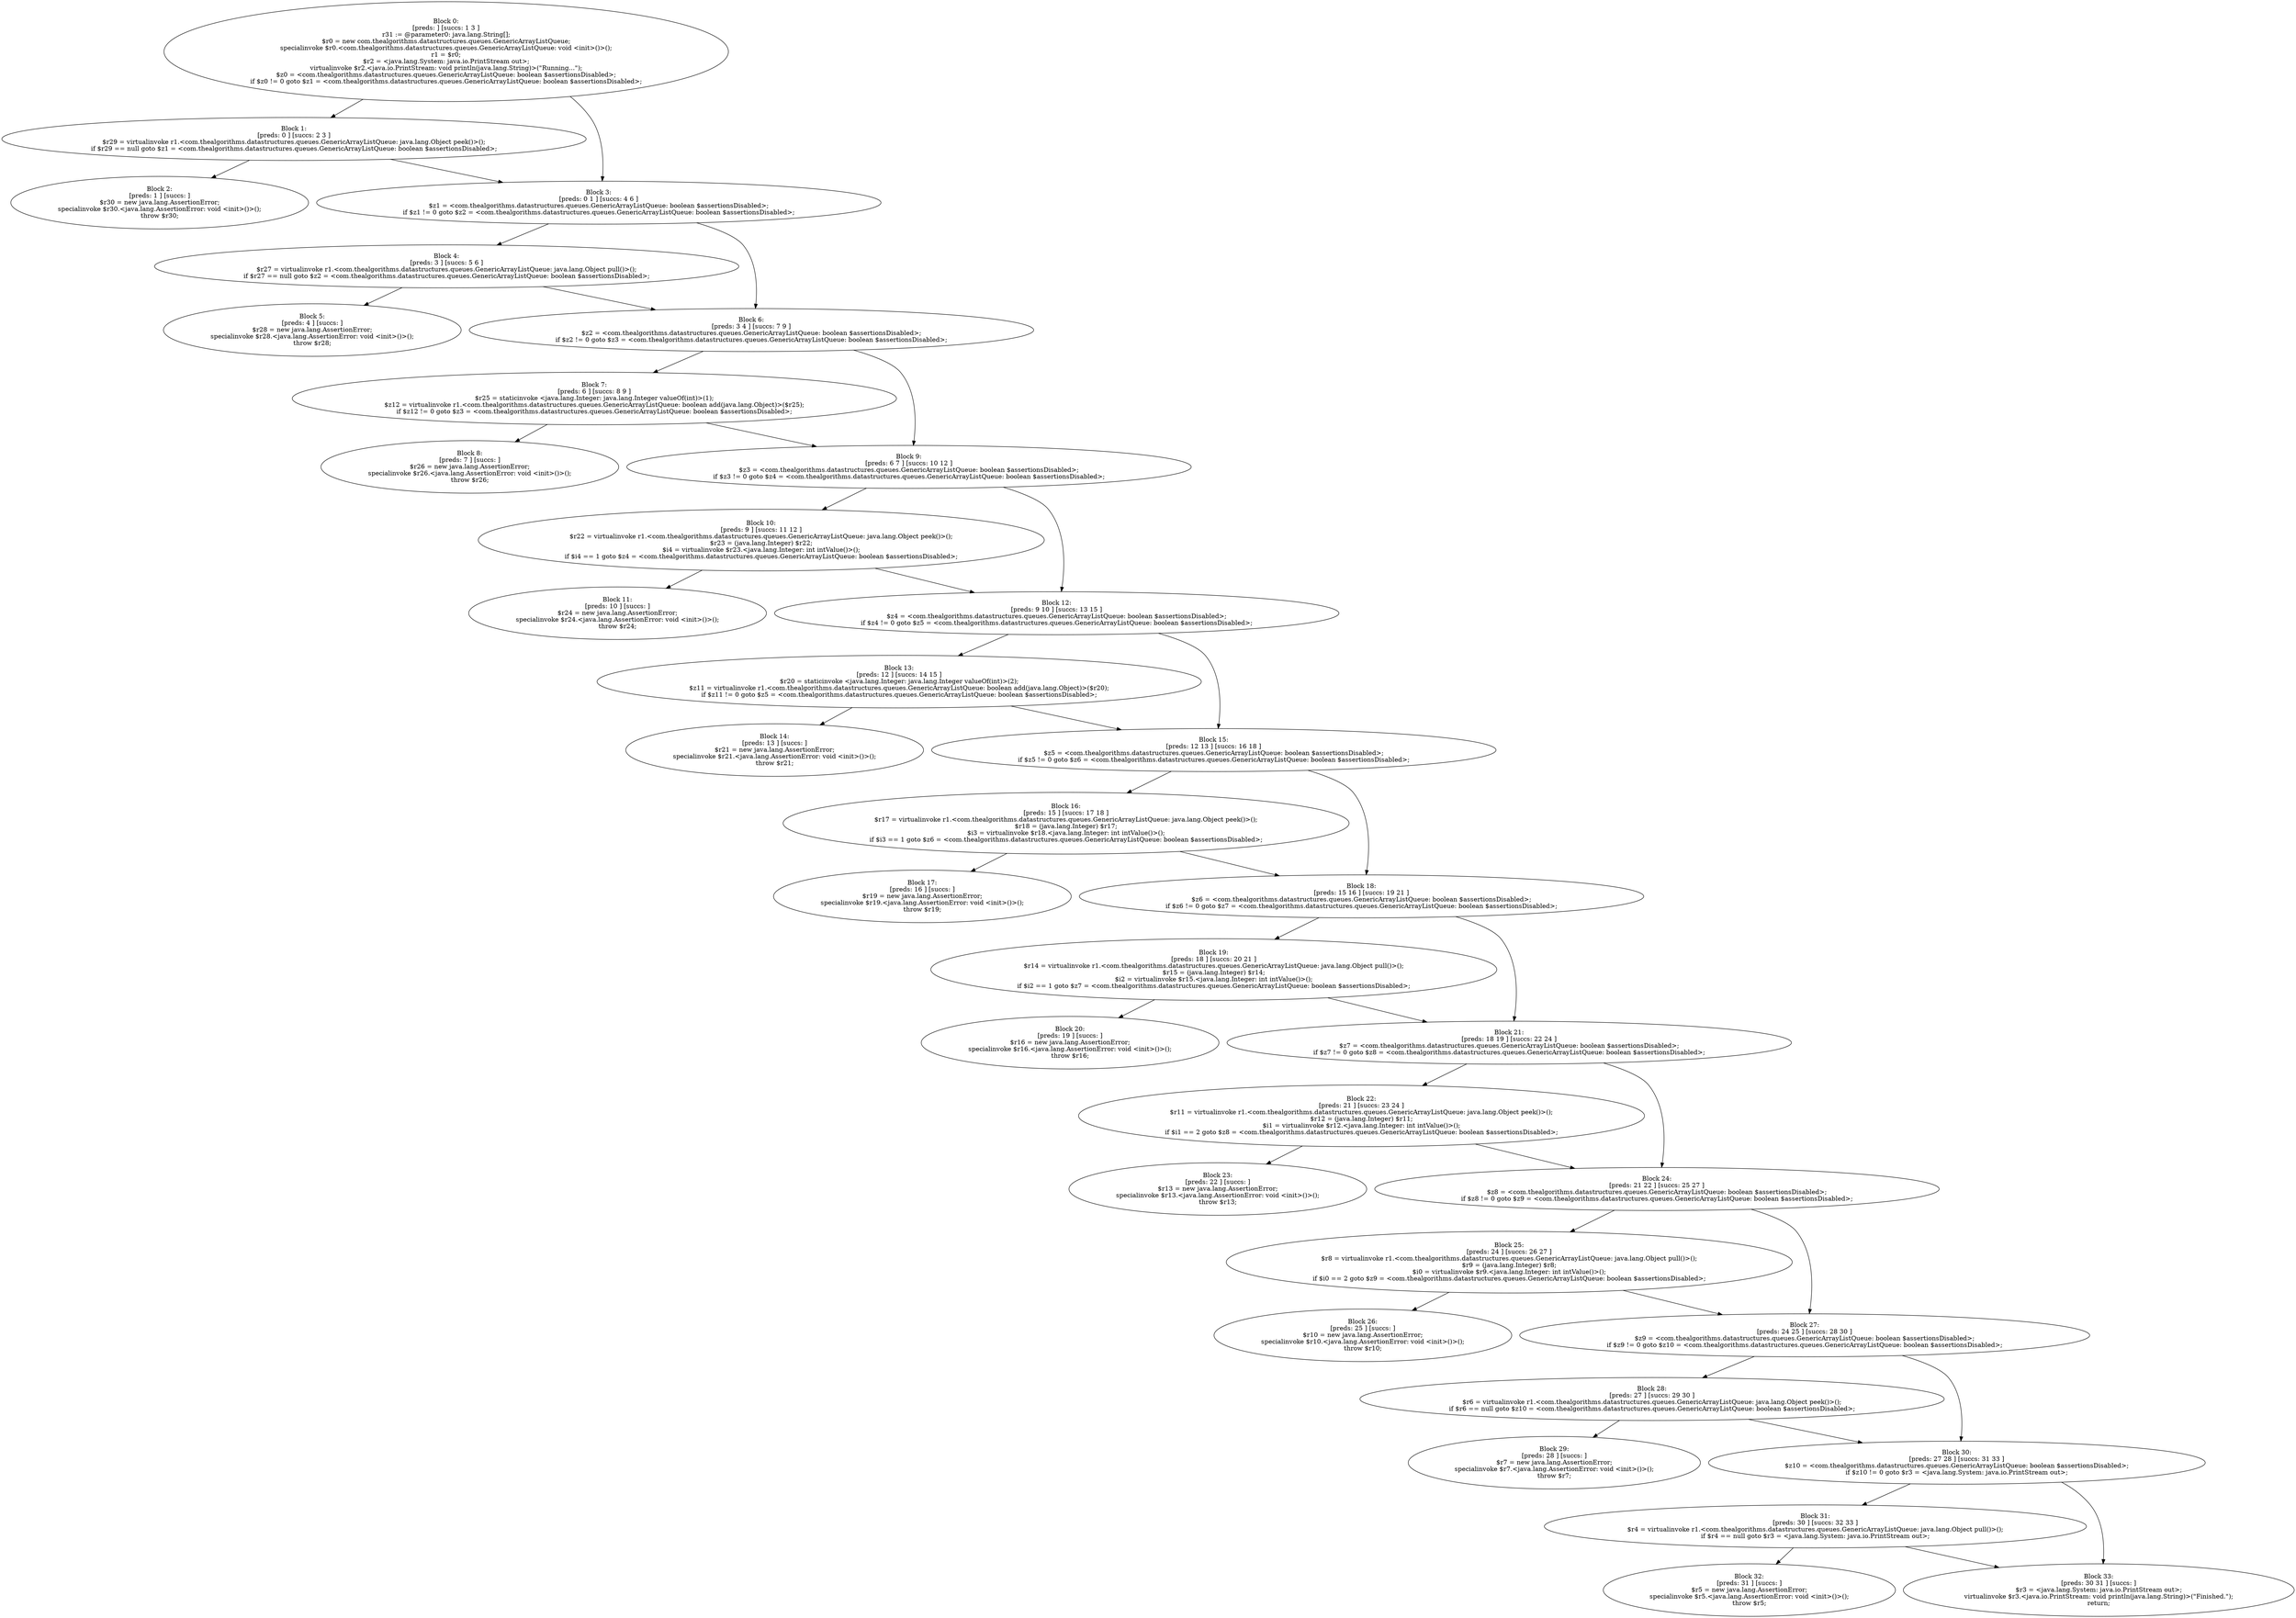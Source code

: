 digraph "unitGraph" {
    "Block 0:
[preds: ] [succs: 1 3 ]
r31 := @parameter0: java.lang.String[];
$r0 = new com.thealgorithms.datastructures.queues.GenericArrayListQueue;
specialinvoke $r0.<com.thealgorithms.datastructures.queues.GenericArrayListQueue: void <init>()>();
r1 = $r0;
$r2 = <java.lang.System: java.io.PrintStream out>;
virtualinvoke $r2.<java.io.PrintStream: void println(java.lang.String)>(\"Running...\");
$z0 = <com.thealgorithms.datastructures.queues.GenericArrayListQueue: boolean $assertionsDisabled>;
if $z0 != 0 goto $z1 = <com.thealgorithms.datastructures.queues.GenericArrayListQueue: boolean $assertionsDisabled>;
"
    "Block 1:
[preds: 0 ] [succs: 2 3 ]
$r29 = virtualinvoke r1.<com.thealgorithms.datastructures.queues.GenericArrayListQueue: java.lang.Object peek()>();
if $r29 == null goto $z1 = <com.thealgorithms.datastructures.queues.GenericArrayListQueue: boolean $assertionsDisabled>;
"
    "Block 2:
[preds: 1 ] [succs: ]
$r30 = new java.lang.AssertionError;
specialinvoke $r30.<java.lang.AssertionError: void <init>()>();
throw $r30;
"
    "Block 3:
[preds: 0 1 ] [succs: 4 6 ]
$z1 = <com.thealgorithms.datastructures.queues.GenericArrayListQueue: boolean $assertionsDisabled>;
if $z1 != 0 goto $z2 = <com.thealgorithms.datastructures.queues.GenericArrayListQueue: boolean $assertionsDisabled>;
"
    "Block 4:
[preds: 3 ] [succs: 5 6 ]
$r27 = virtualinvoke r1.<com.thealgorithms.datastructures.queues.GenericArrayListQueue: java.lang.Object pull()>();
if $r27 == null goto $z2 = <com.thealgorithms.datastructures.queues.GenericArrayListQueue: boolean $assertionsDisabled>;
"
    "Block 5:
[preds: 4 ] [succs: ]
$r28 = new java.lang.AssertionError;
specialinvoke $r28.<java.lang.AssertionError: void <init>()>();
throw $r28;
"
    "Block 6:
[preds: 3 4 ] [succs: 7 9 ]
$z2 = <com.thealgorithms.datastructures.queues.GenericArrayListQueue: boolean $assertionsDisabled>;
if $z2 != 0 goto $z3 = <com.thealgorithms.datastructures.queues.GenericArrayListQueue: boolean $assertionsDisabled>;
"
    "Block 7:
[preds: 6 ] [succs: 8 9 ]
$r25 = staticinvoke <java.lang.Integer: java.lang.Integer valueOf(int)>(1);
$z12 = virtualinvoke r1.<com.thealgorithms.datastructures.queues.GenericArrayListQueue: boolean add(java.lang.Object)>($r25);
if $z12 != 0 goto $z3 = <com.thealgorithms.datastructures.queues.GenericArrayListQueue: boolean $assertionsDisabled>;
"
    "Block 8:
[preds: 7 ] [succs: ]
$r26 = new java.lang.AssertionError;
specialinvoke $r26.<java.lang.AssertionError: void <init>()>();
throw $r26;
"
    "Block 9:
[preds: 6 7 ] [succs: 10 12 ]
$z3 = <com.thealgorithms.datastructures.queues.GenericArrayListQueue: boolean $assertionsDisabled>;
if $z3 != 0 goto $z4 = <com.thealgorithms.datastructures.queues.GenericArrayListQueue: boolean $assertionsDisabled>;
"
    "Block 10:
[preds: 9 ] [succs: 11 12 ]
$r22 = virtualinvoke r1.<com.thealgorithms.datastructures.queues.GenericArrayListQueue: java.lang.Object peek()>();
$r23 = (java.lang.Integer) $r22;
$i4 = virtualinvoke $r23.<java.lang.Integer: int intValue()>();
if $i4 == 1 goto $z4 = <com.thealgorithms.datastructures.queues.GenericArrayListQueue: boolean $assertionsDisabled>;
"
    "Block 11:
[preds: 10 ] [succs: ]
$r24 = new java.lang.AssertionError;
specialinvoke $r24.<java.lang.AssertionError: void <init>()>();
throw $r24;
"
    "Block 12:
[preds: 9 10 ] [succs: 13 15 ]
$z4 = <com.thealgorithms.datastructures.queues.GenericArrayListQueue: boolean $assertionsDisabled>;
if $z4 != 0 goto $z5 = <com.thealgorithms.datastructures.queues.GenericArrayListQueue: boolean $assertionsDisabled>;
"
    "Block 13:
[preds: 12 ] [succs: 14 15 ]
$r20 = staticinvoke <java.lang.Integer: java.lang.Integer valueOf(int)>(2);
$z11 = virtualinvoke r1.<com.thealgorithms.datastructures.queues.GenericArrayListQueue: boolean add(java.lang.Object)>($r20);
if $z11 != 0 goto $z5 = <com.thealgorithms.datastructures.queues.GenericArrayListQueue: boolean $assertionsDisabled>;
"
    "Block 14:
[preds: 13 ] [succs: ]
$r21 = new java.lang.AssertionError;
specialinvoke $r21.<java.lang.AssertionError: void <init>()>();
throw $r21;
"
    "Block 15:
[preds: 12 13 ] [succs: 16 18 ]
$z5 = <com.thealgorithms.datastructures.queues.GenericArrayListQueue: boolean $assertionsDisabled>;
if $z5 != 0 goto $z6 = <com.thealgorithms.datastructures.queues.GenericArrayListQueue: boolean $assertionsDisabled>;
"
    "Block 16:
[preds: 15 ] [succs: 17 18 ]
$r17 = virtualinvoke r1.<com.thealgorithms.datastructures.queues.GenericArrayListQueue: java.lang.Object peek()>();
$r18 = (java.lang.Integer) $r17;
$i3 = virtualinvoke $r18.<java.lang.Integer: int intValue()>();
if $i3 == 1 goto $z6 = <com.thealgorithms.datastructures.queues.GenericArrayListQueue: boolean $assertionsDisabled>;
"
    "Block 17:
[preds: 16 ] [succs: ]
$r19 = new java.lang.AssertionError;
specialinvoke $r19.<java.lang.AssertionError: void <init>()>();
throw $r19;
"
    "Block 18:
[preds: 15 16 ] [succs: 19 21 ]
$z6 = <com.thealgorithms.datastructures.queues.GenericArrayListQueue: boolean $assertionsDisabled>;
if $z6 != 0 goto $z7 = <com.thealgorithms.datastructures.queues.GenericArrayListQueue: boolean $assertionsDisabled>;
"
    "Block 19:
[preds: 18 ] [succs: 20 21 ]
$r14 = virtualinvoke r1.<com.thealgorithms.datastructures.queues.GenericArrayListQueue: java.lang.Object pull()>();
$r15 = (java.lang.Integer) $r14;
$i2 = virtualinvoke $r15.<java.lang.Integer: int intValue()>();
if $i2 == 1 goto $z7 = <com.thealgorithms.datastructures.queues.GenericArrayListQueue: boolean $assertionsDisabled>;
"
    "Block 20:
[preds: 19 ] [succs: ]
$r16 = new java.lang.AssertionError;
specialinvoke $r16.<java.lang.AssertionError: void <init>()>();
throw $r16;
"
    "Block 21:
[preds: 18 19 ] [succs: 22 24 ]
$z7 = <com.thealgorithms.datastructures.queues.GenericArrayListQueue: boolean $assertionsDisabled>;
if $z7 != 0 goto $z8 = <com.thealgorithms.datastructures.queues.GenericArrayListQueue: boolean $assertionsDisabled>;
"
    "Block 22:
[preds: 21 ] [succs: 23 24 ]
$r11 = virtualinvoke r1.<com.thealgorithms.datastructures.queues.GenericArrayListQueue: java.lang.Object peek()>();
$r12 = (java.lang.Integer) $r11;
$i1 = virtualinvoke $r12.<java.lang.Integer: int intValue()>();
if $i1 == 2 goto $z8 = <com.thealgorithms.datastructures.queues.GenericArrayListQueue: boolean $assertionsDisabled>;
"
    "Block 23:
[preds: 22 ] [succs: ]
$r13 = new java.lang.AssertionError;
specialinvoke $r13.<java.lang.AssertionError: void <init>()>();
throw $r13;
"
    "Block 24:
[preds: 21 22 ] [succs: 25 27 ]
$z8 = <com.thealgorithms.datastructures.queues.GenericArrayListQueue: boolean $assertionsDisabled>;
if $z8 != 0 goto $z9 = <com.thealgorithms.datastructures.queues.GenericArrayListQueue: boolean $assertionsDisabled>;
"
    "Block 25:
[preds: 24 ] [succs: 26 27 ]
$r8 = virtualinvoke r1.<com.thealgorithms.datastructures.queues.GenericArrayListQueue: java.lang.Object pull()>();
$r9 = (java.lang.Integer) $r8;
$i0 = virtualinvoke $r9.<java.lang.Integer: int intValue()>();
if $i0 == 2 goto $z9 = <com.thealgorithms.datastructures.queues.GenericArrayListQueue: boolean $assertionsDisabled>;
"
    "Block 26:
[preds: 25 ] [succs: ]
$r10 = new java.lang.AssertionError;
specialinvoke $r10.<java.lang.AssertionError: void <init>()>();
throw $r10;
"
    "Block 27:
[preds: 24 25 ] [succs: 28 30 ]
$z9 = <com.thealgorithms.datastructures.queues.GenericArrayListQueue: boolean $assertionsDisabled>;
if $z9 != 0 goto $z10 = <com.thealgorithms.datastructures.queues.GenericArrayListQueue: boolean $assertionsDisabled>;
"
    "Block 28:
[preds: 27 ] [succs: 29 30 ]
$r6 = virtualinvoke r1.<com.thealgorithms.datastructures.queues.GenericArrayListQueue: java.lang.Object peek()>();
if $r6 == null goto $z10 = <com.thealgorithms.datastructures.queues.GenericArrayListQueue: boolean $assertionsDisabled>;
"
    "Block 29:
[preds: 28 ] [succs: ]
$r7 = new java.lang.AssertionError;
specialinvoke $r7.<java.lang.AssertionError: void <init>()>();
throw $r7;
"
    "Block 30:
[preds: 27 28 ] [succs: 31 33 ]
$z10 = <com.thealgorithms.datastructures.queues.GenericArrayListQueue: boolean $assertionsDisabled>;
if $z10 != 0 goto $r3 = <java.lang.System: java.io.PrintStream out>;
"
    "Block 31:
[preds: 30 ] [succs: 32 33 ]
$r4 = virtualinvoke r1.<com.thealgorithms.datastructures.queues.GenericArrayListQueue: java.lang.Object pull()>();
if $r4 == null goto $r3 = <java.lang.System: java.io.PrintStream out>;
"
    "Block 32:
[preds: 31 ] [succs: ]
$r5 = new java.lang.AssertionError;
specialinvoke $r5.<java.lang.AssertionError: void <init>()>();
throw $r5;
"
    "Block 33:
[preds: 30 31 ] [succs: ]
$r3 = <java.lang.System: java.io.PrintStream out>;
virtualinvoke $r3.<java.io.PrintStream: void println(java.lang.String)>(\"Finished.\");
return;
"
    "Block 0:
[preds: ] [succs: 1 3 ]
r31 := @parameter0: java.lang.String[];
$r0 = new com.thealgorithms.datastructures.queues.GenericArrayListQueue;
specialinvoke $r0.<com.thealgorithms.datastructures.queues.GenericArrayListQueue: void <init>()>();
r1 = $r0;
$r2 = <java.lang.System: java.io.PrintStream out>;
virtualinvoke $r2.<java.io.PrintStream: void println(java.lang.String)>(\"Running...\");
$z0 = <com.thealgorithms.datastructures.queues.GenericArrayListQueue: boolean $assertionsDisabled>;
if $z0 != 0 goto $z1 = <com.thealgorithms.datastructures.queues.GenericArrayListQueue: boolean $assertionsDisabled>;
"->"Block 1:
[preds: 0 ] [succs: 2 3 ]
$r29 = virtualinvoke r1.<com.thealgorithms.datastructures.queues.GenericArrayListQueue: java.lang.Object peek()>();
if $r29 == null goto $z1 = <com.thealgorithms.datastructures.queues.GenericArrayListQueue: boolean $assertionsDisabled>;
";
    "Block 0:
[preds: ] [succs: 1 3 ]
r31 := @parameter0: java.lang.String[];
$r0 = new com.thealgorithms.datastructures.queues.GenericArrayListQueue;
specialinvoke $r0.<com.thealgorithms.datastructures.queues.GenericArrayListQueue: void <init>()>();
r1 = $r0;
$r2 = <java.lang.System: java.io.PrintStream out>;
virtualinvoke $r2.<java.io.PrintStream: void println(java.lang.String)>(\"Running...\");
$z0 = <com.thealgorithms.datastructures.queues.GenericArrayListQueue: boolean $assertionsDisabled>;
if $z0 != 0 goto $z1 = <com.thealgorithms.datastructures.queues.GenericArrayListQueue: boolean $assertionsDisabled>;
"->"Block 3:
[preds: 0 1 ] [succs: 4 6 ]
$z1 = <com.thealgorithms.datastructures.queues.GenericArrayListQueue: boolean $assertionsDisabled>;
if $z1 != 0 goto $z2 = <com.thealgorithms.datastructures.queues.GenericArrayListQueue: boolean $assertionsDisabled>;
";
    "Block 1:
[preds: 0 ] [succs: 2 3 ]
$r29 = virtualinvoke r1.<com.thealgorithms.datastructures.queues.GenericArrayListQueue: java.lang.Object peek()>();
if $r29 == null goto $z1 = <com.thealgorithms.datastructures.queues.GenericArrayListQueue: boolean $assertionsDisabled>;
"->"Block 2:
[preds: 1 ] [succs: ]
$r30 = new java.lang.AssertionError;
specialinvoke $r30.<java.lang.AssertionError: void <init>()>();
throw $r30;
";
    "Block 1:
[preds: 0 ] [succs: 2 3 ]
$r29 = virtualinvoke r1.<com.thealgorithms.datastructures.queues.GenericArrayListQueue: java.lang.Object peek()>();
if $r29 == null goto $z1 = <com.thealgorithms.datastructures.queues.GenericArrayListQueue: boolean $assertionsDisabled>;
"->"Block 3:
[preds: 0 1 ] [succs: 4 6 ]
$z1 = <com.thealgorithms.datastructures.queues.GenericArrayListQueue: boolean $assertionsDisabled>;
if $z1 != 0 goto $z2 = <com.thealgorithms.datastructures.queues.GenericArrayListQueue: boolean $assertionsDisabled>;
";
    "Block 3:
[preds: 0 1 ] [succs: 4 6 ]
$z1 = <com.thealgorithms.datastructures.queues.GenericArrayListQueue: boolean $assertionsDisabled>;
if $z1 != 0 goto $z2 = <com.thealgorithms.datastructures.queues.GenericArrayListQueue: boolean $assertionsDisabled>;
"->"Block 4:
[preds: 3 ] [succs: 5 6 ]
$r27 = virtualinvoke r1.<com.thealgorithms.datastructures.queues.GenericArrayListQueue: java.lang.Object pull()>();
if $r27 == null goto $z2 = <com.thealgorithms.datastructures.queues.GenericArrayListQueue: boolean $assertionsDisabled>;
";
    "Block 3:
[preds: 0 1 ] [succs: 4 6 ]
$z1 = <com.thealgorithms.datastructures.queues.GenericArrayListQueue: boolean $assertionsDisabled>;
if $z1 != 0 goto $z2 = <com.thealgorithms.datastructures.queues.GenericArrayListQueue: boolean $assertionsDisabled>;
"->"Block 6:
[preds: 3 4 ] [succs: 7 9 ]
$z2 = <com.thealgorithms.datastructures.queues.GenericArrayListQueue: boolean $assertionsDisabled>;
if $z2 != 0 goto $z3 = <com.thealgorithms.datastructures.queues.GenericArrayListQueue: boolean $assertionsDisabled>;
";
    "Block 4:
[preds: 3 ] [succs: 5 6 ]
$r27 = virtualinvoke r1.<com.thealgorithms.datastructures.queues.GenericArrayListQueue: java.lang.Object pull()>();
if $r27 == null goto $z2 = <com.thealgorithms.datastructures.queues.GenericArrayListQueue: boolean $assertionsDisabled>;
"->"Block 5:
[preds: 4 ] [succs: ]
$r28 = new java.lang.AssertionError;
specialinvoke $r28.<java.lang.AssertionError: void <init>()>();
throw $r28;
";
    "Block 4:
[preds: 3 ] [succs: 5 6 ]
$r27 = virtualinvoke r1.<com.thealgorithms.datastructures.queues.GenericArrayListQueue: java.lang.Object pull()>();
if $r27 == null goto $z2 = <com.thealgorithms.datastructures.queues.GenericArrayListQueue: boolean $assertionsDisabled>;
"->"Block 6:
[preds: 3 4 ] [succs: 7 9 ]
$z2 = <com.thealgorithms.datastructures.queues.GenericArrayListQueue: boolean $assertionsDisabled>;
if $z2 != 0 goto $z3 = <com.thealgorithms.datastructures.queues.GenericArrayListQueue: boolean $assertionsDisabled>;
";
    "Block 6:
[preds: 3 4 ] [succs: 7 9 ]
$z2 = <com.thealgorithms.datastructures.queues.GenericArrayListQueue: boolean $assertionsDisabled>;
if $z2 != 0 goto $z3 = <com.thealgorithms.datastructures.queues.GenericArrayListQueue: boolean $assertionsDisabled>;
"->"Block 7:
[preds: 6 ] [succs: 8 9 ]
$r25 = staticinvoke <java.lang.Integer: java.lang.Integer valueOf(int)>(1);
$z12 = virtualinvoke r1.<com.thealgorithms.datastructures.queues.GenericArrayListQueue: boolean add(java.lang.Object)>($r25);
if $z12 != 0 goto $z3 = <com.thealgorithms.datastructures.queues.GenericArrayListQueue: boolean $assertionsDisabled>;
";
    "Block 6:
[preds: 3 4 ] [succs: 7 9 ]
$z2 = <com.thealgorithms.datastructures.queues.GenericArrayListQueue: boolean $assertionsDisabled>;
if $z2 != 0 goto $z3 = <com.thealgorithms.datastructures.queues.GenericArrayListQueue: boolean $assertionsDisabled>;
"->"Block 9:
[preds: 6 7 ] [succs: 10 12 ]
$z3 = <com.thealgorithms.datastructures.queues.GenericArrayListQueue: boolean $assertionsDisabled>;
if $z3 != 0 goto $z4 = <com.thealgorithms.datastructures.queues.GenericArrayListQueue: boolean $assertionsDisabled>;
";
    "Block 7:
[preds: 6 ] [succs: 8 9 ]
$r25 = staticinvoke <java.lang.Integer: java.lang.Integer valueOf(int)>(1);
$z12 = virtualinvoke r1.<com.thealgorithms.datastructures.queues.GenericArrayListQueue: boolean add(java.lang.Object)>($r25);
if $z12 != 0 goto $z3 = <com.thealgorithms.datastructures.queues.GenericArrayListQueue: boolean $assertionsDisabled>;
"->"Block 8:
[preds: 7 ] [succs: ]
$r26 = new java.lang.AssertionError;
specialinvoke $r26.<java.lang.AssertionError: void <init>()>();
throw $r26;
";
    "Block 7:
[preds: 6 ] [succs: 8 9 ]
$r25 = staticinvoke <java.lang.Integer: java.lang.Integer valueOf(int)>(1);
$z12 = virtualinvoke r1.<com.thealgorithms.datastructures.queues.GenericArrayListQueue: boolean add(java.lang.Object)>($r25);
if $z12 != 0 goto $z3 = <com.thealgorithms.datastructures.queues.GenericArrayListQueue: boolean $assertionsDisabled>;
"->"Block 9:
[preds: 6 7 ] [succs: 10 12 ]
$z3 = <com.thealgorithms.datastructures.queues.GenericArrayListQueue: boolean $assertionsDisabled>;
if $z3 != 0 goto $z4 = <com.thealgorithms.datastructures.queues.GenericArrayListQueue: boolean $assertionsDisabled>;
";
    "Block 9:
[preds: 6 7 ] [succs: 10 12 ]
$z3 = <com.thealgorithms.datastructures.queues.GenericArrayListQueue: boolean $assertionsDisabled>;
if $z3 != 0 goto $z4 = <com.thealgorithms.datastructures.queues.GenericArrayListQueue: boolean $assertionsDisabled>;
"->"Block 10:
[preds: 9 ] [succs: 11 12 ]
$r22 = virtualinvoke r1.<com.thealgorithms.datastructures.queues.GenericArrayListQueue: java.lang.Object peek()>();
$r23 = (java.lang.Integer) $r22;
$i4 = virtualinvoke $r23.<java.lang.Integer: int intValue()>();
if $i4 == 1 goto $z4 = <com.thealgorithms.datastructures.queues.GenericArrayListQueue: boolean $assertionsDisabled>;
";
    "Block 9:
[preds: 6 7 ] [succs: 10 12 ]
$z3 = <com.thealgorithms.datastructures.queues.GenericArrayListQueue: boolean $assertionsDisabled>;
if $z3 != 0 goto $z4 = <com.thealgorithms.datastructures.queues.GenericArrayListQueue: boolean $assertionsDisabled>;
"->"Block 12:
[preds: 9 10 ] [succs: 13 15 ]
$z4 = <com.thealgorithms.datastructures.queues.GenericArrayListQueue: boolean $assertionsDisabled>;
if $z4 != 0 goto $z5 = <com.thealgorithms.datastructures.queues.GenericArrayListQueue: boolean $assertionsDisabled>;
";
    "Block 10:
[preds: 9 ] [succs: 11 12 ]
$r22 = virtualinvoke r1.<com.thealgorithms.datastructures.queues.GenericArrayListQueue: java.lang.Object peek()>();
$r23 = (java.lang.Integer) $r22;
$i4 = virtualinvoke $r23.<java.lang.Integer: int intValue()>();
if $i4 == 1 goto $z4 = <com.thealgorithms.datastructures.queues.GenericArrayListQueue: boolean $assertionsDisabled>;
"->"Block 11:
[preds: 10 ] [succs: ]
$r24 = new java.lang.AssertionError;
specialinvoke $r24.<java.lang.AssertionError: void <init>()>();
throw $r24;
";
    "Block 10:
[preds: 9 ] [succs: 11 12 ]
$r22 = virtualinvoke r1.<com.thealgorithms.datastructures.queues.GenericArrayListQueue: java.lang.Object peek()>();
$r23 = (java.lang.Integer) $r22;
$i4 = virtualinvoke $r23.<java.lang.Integer: int intValue()>();
if $i4 == 1 goto $z4 = <com.thealgorithms.datastructures.queues.GenericArrayListQueue: boolean $assertionsDisabled>;
"->"Block 12:
[preds: 9 10 ] [succs: 13 15 ]
$z4 = <com.thealgorithms.datastructures.queues.GenericArrayListQueue: boolean $assertionsDisabled>;
if $z4 != 0 goto $z5 = <com.thealgorithms.datastructures.queues.GenericArrayListQueue: boolean $assertionsDisabled>;
";
    "Block 12:
[preds: 9 10 ] [succs: 13 15 ]
$z4 = <com.thealgorithms.datastructures.queues.GenericArrayListQueue: boolean $assertionsDisabled>;
if $z4 != 0 goto $z5 = <com.thealgorithms.datastructures.queues.GenericArrayListQueue: boolean $assertionsDisabled>;
"->"Block 13:
[preds: 12 ] [succs: 14 15 ]
$r20 = staticinvoke <java.lang.Integer: java.lang.Integer valueOf(int)>(2);
$z11 = virtualinvoke r1.<com.thealgorithms.datastructures.queues.GenericArrayListQueue: boolean add(java.lang.Object)>($r20);
if $z11 != 0 goto $z5 = <com.thealgorithms.datastructures.queues.GenericArrayListQueue: boolean $assertionsDisabled>;
";
    "Block 12:
[preds: 9 10 ] [succs: 13 15 ]
$z4 = <com.thealgorithms.datastructures.queues.GenericArrayListQueue: boolean $assertionsDisabled>;
if $z4 != 0 goto $z5 = <com.thealgorithms.datastructures.queues.GenericArrayListQueue: boolean $assertionsDisabled>;
"->"Block 15:
[preds: 12 13 ] [succs: 16 18 ]
$z5 = <com.thealgorithms.datastructures.queues.GenericArrayListQueue: boolean $assertionsDisabled>;
if $z5 != 0 goto $z6 = <com.thealgorithms.datastructures.queues.GenericArrayListQueue: boolean $assertionsDisabled>;
";
    "Block 13:
[preds: 12 ] [succs: 14 15 ]
$r20 = staticinvoke <java.lang.Integer: java.lang.Integer valueOf(int)>(2);
$z11 = virtualinvoke r1.<com.thealgorithms.datastructures.queues.GenericArrayListQueue: boolean add(java.lang.Object)>($r20);
if $z11 != 0 goto $z5 = <com.thealgorithms.datastructures.queues.GenericArrayListQueue: boolean $assertionsDisabled>;
"->"Block 14:
[preds: 13 ] [succs: ]
$r21 = new java.lang.AssertionError;
specialinvoke $r21.<java.lang.AssertionError: void <init>()>();
throw $r21;
";
    "Block 13:
[preds: 12 ] [succs: 14 15 ]
$r20 = staticinvoke <java.lang.Integer: java.lang.Integer valueOf(int)>(2);
$z11 = virtualinvoke r1.<com.thealgorithms.datastructures.queues.GenericArrayListQueue: boolean add(java.lang.Object)>($r20);
if $z11 != 0 goto $z5 = <com.thealgorithms.datastructures.queues.GenericArrayListQueue: boolean $assertionsDisabled>;
"->"Block 15:
[preds: 12 13 ] [succs: 16 18 ]
$z5 = <com.thealgorithms.datastructures.queues.GenericArrayListQueue: boolean $assertionsDisabled>;
if $z5 != 0 goto $z6 = <com.thealgorithms.datastructures.queues.GenericArrayListQueue: boolean $assertionsDisabled>;
";
    "Block 15:
[preds: 12 13 ] [succs: 16 18 ]
$z5 = <com.thealgorithms.datastructures.queues.GenericArrayListQueue: boolean $assertionsDisabled>;
if $z5 != 0 goto $z6 = <com.thealgorithms.datastructures.queues.GenericArrayListQueue: boolean $assertionsDisabled>;
"->"Block 16:
[preds: 15 ] [succs: 17 18 ]
$r17 = virtualinvoke r1.<com.thealgorithms.datastructures.queues.GenericArrayListQueue: java.lang.Object peek()>();
$r18 = (java.lang.Integer) $r17;
$i3 = virtualinvoke $r18.<java.lang.Integer: int intValue()>();
if $i3 == 1 goto $z6 = <com.thealgorithms.datastructures.queues.GenericArrayListQueue: boolean $assertionsDisabled>;
";
    "Block 15:
[preds: 12 13 ] [succs: 16 18 ]
$z5 = <com.thealgorithms.datastructures.queues.GenericArrayListQueue: boolean $assertionsDisabled>;
if $z5 != 0 goto $z6 = <com.thealgorithms.datastructures.queues.GenericArrayListQueue: boolean $assertionsDisabled>;
"->"Block 18:
[preds: 15 16 ] [succs: 19 21 ]
$z6 = <com.thealgorithms.datastructures.queues.GenericArrayListQueue: boolean $assertionsDisabled>;
if $z6 != 0 goto $z7 = <com.thealgorithms.datastructures.queues.GenericArrayListQueue: boolean $assertionsDisabled>;
";
    "Block 16:
[preds: 15 ] [succs: 17 18 ]
$r17 = virtualinvoke r1.<com.thealgorithms.datastructures.queues.GenericArrayListQueue: java.lang.Object peek()>();
$r18 = (java.lang.Integer) $r17;
$i3 = virtualinvoke $r18.<java.lang.Integer: int intValue()>();
if $i3 == 1 goto $z6 = <com.thealgorithms.datastructures.queues.GenericArrayListQueue: boolean $assertionsDisabled>;
"->"Block 17:
[preds: 16 ] [succs: ]
$r19 = new java.lang.AssertionError;
specialinvoke $r19.<java.lang.AssertionError: void <init>()>();
throw $r19;
";
    "Block 16:
[preds: 15 ] [succs: 17 18 ]
$r17 = virtualinvoke r1.<com.thealgorithms.datastructures.queues.GenericArrayListQueue: java.lang.Object peek()>();
$r18 = (java.lang.Integer) $r17;
$i3 = virtualinvoke $r18.<java.lang.Integer: int intValue()>();
if $i3 == 1 goto $z6 = <com.thealgorithms.datastructures.queues.GenericArrayListQueue: boolean $assertionsDisabled>;
"->"Block 18:
[preds: 15 16 ] [succs: 19 21 ]
$z6 = <com.thealgorithms.datastructures.queues.GenericArrayListQueue: boolean $assertionsDisabled>;
if $z6 != 0 goto $z7 = <com.thealgorithms.datastructures.queues.GenericArrayListQueue: boolean $assertionsDisabled>;
";
    "Block 18:
[preds: 15 16 ] [succs: 19 21 ]
$z6 = <com.thealgorithms.datastructures.queues.GenericArrayListQueue: boolean $assertionsDisabled>;
if $z6 != 0 goto $z7 = <com.thealgorithms.datastructures.queues.GenericArrayListQueue: boolean $assertionsDisabled>;
"->"Block 19:
[preds: 18 ] [succs: 20 21 ]
$r14 = virtualinvoke r1.<com.thealgorithms.datastructures.queues.GenericArrayListQueue: java.lang.Object pull()>();
$r15 = (java.lang.Integer) $r14;
$i2 = virtualinvoke $r15.<java.lang.Integer: int intValue()>();
if $i2 == 1 goto $z7 = <com.thealgorithms.datastructures.queues.GenericArrayListQueue: boolean $assertionsDisabled>;
";
    "Block 18:
[preds: 15 16 ] [succs: 19 21 ]
$z6 = <com.thealgorithms.datastructures.queues.GenericArrayListQueue: boolean $assertionsDisabled>;
if $z6 != 0 goto $z7 = <com.thealgorithms.datastructures.queues.GenericArrayListQueue: boolean $assertionsDisabled>;
"->"Block 21:
[preds: 18 19 ] [succs: 22 24 ]
$z7 = <com.thealgorithms.datastructures.queues.GenericArrayListQueue: boolean $assertionsDisabled>;
if $z7 != 0 goto $z8 = <com.thealgorithms.datastructures.queues.GenericArrayListQueue: boolean $assertionsDisabled>;
";
    "Block 19:
[preds: 18 ] [succs: 20 21 ]
$r14 = virtualinvoke r1.<com.thealgorithms.datastructures.queues.GenericArrayListQueue: java.lang.Object pull()>();
$r15 = (java.lang.Integer) $r14;
$i2 = virtualinvoke $r15.<java.lang.Integer: int intValue()>();
if $i2 == 1 goto $z7 = <com.thealgorithms.datastructures.queues.GenericArrayListQueue: boolean $assertionsDisabled>;
"->"Block 20:
[preds: 19 ] [succs: ]
$r16 = new java.lang.AssertionError;
specialinvoke $r16.<java.lang.AssertionError: void <init>()>();
throw $r16;
";
    "Block 19:
[preds: 18 ] [succs: 20 21 ]
$r14 = virtualinvoke r1.<com.thealgorithms.datastructures.queues.GenericArrayListQueue: java.lang.Object pull()>();
$r15 = (java.lang.Integer) $r14;
$i2 = virtualinvoke $r15.<java.lang.Integer: int intValue()>();
if $i2 == 1 goto $z7 = <com.thealgorithms.datastructures.queues.GenericArrayListQueue: boolean $assertionsDisabled>;
"->"Block 21:
[preds: 18 19 ] [succs: 22 24 ]
$z7 = <com.thealgorithms.datastructures.queues.GenericArrayListQueue: boolean $assertionsDisabled>;
if $z7 != 0 goto $z8 = <com.thealgorithms.datastructures.queues.GenericArrayListQueue: boolean $assertionsDisabled>;
";
    "Block 21:
[preds: 18 19 ] [succs: 22 24 ]
$z7 = <com.thealgorithms.datastructures.queues.GenericArrayListQueue: boolean $assertionsDisabled>;
if $z7 != 0 goto $z8 = <com.thealgorithms.datastructures.queues.GenericArrayListQueue: boolean $assertionsDisabled>;
"->"Block 22:
[preds: 21 ] [succs: 23 24 ]
$r11 = virtualinvoke r1.<com.thealgorithms.datastructures.queues.GenericArrayListQueue: java.lang.Object peek()>();
$r12 = (java.lang.Integer) $r11;
$i1 = virtualinvoke $r12.<java.lang.Integer: int intValue()>();
if $i1 == 2 goto $z8 = <com.thealgorithms.datastructures.queues.GenericArrayListQueue: boolean $assertionsDisabled>;
";
    "Block 21:
[preds: 18 19 ] [succs: 22 24 ]
$z7 = <com.thealgorithms.datastructures.queues.GenericArrayListQueue: boolean $assertionsDisabled>;
if $z7 != 0 goto $z8 = <com.thealgorithms.datastructures.queues.GenericArrayListQueue: boolean $assertionsDisabled>;
"->"Block 24:
[preds: 21 22 ] [succs: 25 27 ]
$z8 = <com.thealgorithms.datastructures.queues.GenericArrayListQueue: boolean $assertionsDisabled>;
if $z8 != 0 goto $z9 = <com.thealgorithms.datastructures.queues.GenericArrayListQueue: boolean $assertionsDisabled>;
";
    "Block 22:
[preds: 21 ] [succs: 23 24 ]
$r11 = virtualinvoke r1.<com.thealgorithms.datastructures.queues.GenericArrayListQueue: java.lang.Object peek()>();
$r12 = (java.lang.Integer) $r11;
$i1 = virtualinvoke $r12.<java.lang.Integer: int intValue()>();
if $i1 == 2 goto $z8 = <com.thealgorithms.datastructures.queues.GenericArrayListQueue: boolean $assertionsDisabled>;
"->"Block 23:
[preds: 22 ] [succs: ]
$r13 = new java.lang.AssertionError;
specialinvoke $r13.<java.lang.AssertionError: void <init>()>();
throw $r13;
";
    "Block 22:
[preds: 21 ] [succs: 23 24 ]
$r11 = virtualinvoke r1.<com.thealgorithms.datastructures.queues.GenericArrayListQueue: java.lang.Object peek()>();
$r12 = (java.lang.Integer) $r11;
$i1 = virtualinvoke $r12.<java.lang.Integer: int intValue()>();
if $i1 == 2 goto $z8 = <com.thealgorithms.datastructures.queues.GenericArrayListQueue: boolean $assertionsDisabled>;
"->"Block 24:
[preds: 21 22 ] [succs: 25 27 ]
$z8 = <com.thealgorithms.datastructures.queues.GenericArrayListQueue: boolean $assertionsDisabled>;
if $z8 != 0 goto $z9 = <com.thealgorithms.datastructures.queues.GenericArrayListQueue: boolean $assertionsDisabled>;
";
    "Block 24:
[preds: 21 22 ] [succs: 25 27 ]
$z8 = <com.thealgorithms.datastructures.queues.GenericArrayListQueue: boolean $assertionsDisabled>;
if $z8 != 0 goto $z9 = <com.thealgorithms.datastructures.queues.GenericArrayListQueue: boolean $assertionsDisabled>;
"->"Block 25:
[preds: 24 ] [succs: 26 27 ]
$r8 = virtualinvoke r1.<com.thealgorithms.datastructures.queues.GenericArrayListQueue: java.lang.Object pull()>();
$r9 = (java.lang.Integer) $r8;
$i0 = virtualinvoke $r9.<java.lang.Integer: int intValue()>();
if $i0 == 2 goto $z9 = <com.thealgorithms.datastructures.queues.GenericArrayListQueue: boolean $assertionsDisabled>;
";
    "Block 24:
[preds: 21 22 ] [succs: 25 27 ]
$z8 = <com.thealgorithms.datastructures.queues.GenericArrayListQueue: boolean $assertionsDisabled>;
if $z8 != 0 goto $z9 = <com.thealgorithms.datastructures.queues.GenericArrayListQueue: boolean $assertionsDisabled>;
"->"Block 27:
[preds: 24 25 ] [succs: 28 30 ]
$z9 = <com.thealgorithms.datastructures.queues.GenericArrayListQueue: boolean $assertionsDisabled>;
if $z9 != 0 goto $z10 = <com.thealgorithms.datastructures.queues.GenericArrayListQueue: boolean $assertionsDisabled>;
";
    "Block 25:
[preds: 24 ] [succs: 26 27 ]
$r8 = virtualinvoke r1.<com.thealgorithms.datastructures.queues.GenericArrayListQueue: java.lang.Object pull()>();
$r9 = (java.lang.Integer) $r8;
$i0 = virtualinvoke $r9.<java.lang.Integer: int intValue()>();
if $i0 == 2 goto $z9 = <com.thealgorithms.datastructures.queues.GenericArrayListQueue: boolean $assertionsDisabled>;
"->"Block 26:
[preds: 25 ] [succs: ]
$r10 = new java.lang.AssertionError;
specialinvoke $r10.<java.lang.AssertionError: void <init>()>();
throw $r10;
";
    "Block 25:
[preds: 24 ] [succs: 26 27 ]
$r8 = virtualinvoke r1.<com.thealgorithms.datastructures.queues.GenericArrayListQueue: java.lang.Object pull()>();
$r9 = (java.lang.Integer) $r8;
$i0 = virtualinvoke $r9.<java.lang.Integer: int intValue()>();
if $i0 == 2 goto $z9 = <com.thealgorithms.datastructures.queues.GenericArrayListQueue: boolean $assertionsDisabled>;
"->"Block 27:
[preds: 24 25 ] [succs: 28 30 ]
$z9 = <com.thealgorithms.datastructures.queues.GenericArrayListQueue: boolean $assertionsDisabled>;
if $z9 != 0 goto $z10 = <com.thealgorithms.datastructures.queues.GenericArrayListQueue: boolean $assertionsDisabled>;
";
    "Block 27:
[preds: 24 25 ] [succs: 28 30 ]
$z9 = <com.thealgorithms.datastructures.queues.GenericArrayListQueue: boolean $assertionsDisabled>;
if $z9 != 0 goto $z10 = <com.thealgorithms.datastructures.queues.GenericArrayListQueue: boolean $assertionsDisabled>;
"->"Block 28:
[preds: 27 ] [succs: 29 30 ]
$r6 = virtualinvoke r1.<com.thealgorithms.datastructures.queues.GenericArrayListQueue: java.lang.Object peek()>();
if $r6 == null goto $z10 = <com.thealgorithms.datastructures.queues.GenericArrayListQueue: boolean $assertionsDisabled>;
";
    "Block 27:
[preds: 24 25 ] [succs: 28 30 ]
$z9 = <com.thealgorithms.datastructures.queues.GenericArrayListQueue: boolean $assertionsDisabled>;
if $z9 != 0 goto $z10 = <com.thealgorithms.datastructures.queues.GenericArrayListQueue: boolean $assertionsDisabled>;
"->"Block 30:
[preds: 27 28 ] [succs: 31 33 ]
$z10 = <com.thealgorithms.datastructures.queues.GenericArrayListQueue: boolean $assertionsDisabled>;
if $z10 != 0 goto $r3 = <java.lang.System: java.io.PrintStream out>;
";
    "Block 28:
[preds: 27 ] [succs: 29 30 ]
$r6 = virtualinvoke r1.<com.thealgorithms.datastructures.queues.GenericArrayListQueue: java.lang.Object peek()>();
if $r6 == null goto $z10 = <com.thealgorithms.datastructures.queues.GenericArrayListQueue: boolean $assertionsDisabled>;
"->"Block 29:
[preds: 28 ] [succs: ]
$r7 = new java.lang.AssertionError;
specialinvoke $r7.<java.lang.AssertionError: void <init>()>();
throw $r7;
";
    "Block 28:
[preds: 27 ] [succs: 29 30 ]
$r6 = virtualinvoke r1.<com.thealgorithms.datastructures.queues.GenericArrayListQueue: java.lang.Object peek()>();
if $r6 == null goto $z10 = <com.thealgorithms.datastructures.queues.GenericArrayListQueue: boolean $assertionsDisabled>;
"->"Block 30:
[preds: 27 28 ] [succs: 31 33 ]
$z10 = <com.thealgorithms.datastructures.queues.GenericArrayListQueue: boolean $assertionsDisabled>;
if $z10 != 0 goto $r3 = <java.lang.System: java.io.PrintStream out>;
";
    "Block 30:
[preds: 27 28 ] [succs: 31 33 ]
$z10 = <com.thealgorithms.datastructures.queues.GenericArrayListQueue: boolean $assertionsDisabled>;
if $z10 != 0 goto $r3 = <java.lang.System: java.io.PrintStream out>;
"->"Block 31:
[preds: 30 ] [succs: 32 33 ]
$r4 = virtualinvoke r1.<com.thealgorithms.datastructures.queues.GenericArrayListQueue: java.lang.Object pull()>();
if $r4 == null goto $r3 = <java.lang.System: java.io.PrintStream out>;
";
    "Block 30:
[preds: 27 28 ] [succs: 31 33 ]
$z10 = <com.thealgorithms.datastructures.queues.GenericArrayListQueue: boolean $assertionsDisabled>;
if $z10 != 0 goto $r3 = <java.lang.System: java.io.PrintStream out>;
"->"Block 33:
[preds: 30 31 ] [succs: ]
$r3 = <java.lang.System: java.io.PrintStream out>;
virtualinvoke $r3.<java.io.PrintStream: void println(java.lang.String)>(\"Finished.\");
return;
";
    "Block 31:
[preds: 30 ] [succs: 32 33 ]
$r4 = virtualinvoke r1.<com.thealgorithms.datastructures.queues.GenericArrayListQueue: java.lang.Object pull()>();
if $r4 == null goto $r3 = <java.lang.System: java.io.PrintStream out>;
"->"Block 32:
[preds: 31 ] [succs: ]
$r5 = new java.lang.AssertionError;
specialinvoke $r5.<java.lang.AssertionError: void <init>()>();
throw $r5;
";
    "Block 31:
[preds: 30 ] [succs: 32 33 ]
$r4 = virtualinvoke r1.<com.thealgorithms.datastructures.queues.GenericArrayListQueue: java.lang.Object pull()>();
if $r4 == null goto $r3 = <java.lang.System: java.io.PrintStream out>;
"->"Block 33:
[preds: 30 31 ] [succs: ]
$r3 = <java.lang.System: java.io.PrintStream out>;
virtualinvoke $r3.<java.io.PrintStream: void println(java.lang.String)>(\"Finished.\");
return;
";
}
